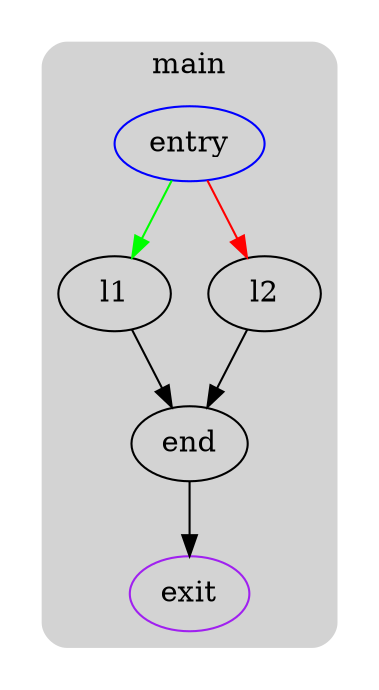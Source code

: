 digraph G {
  compound=true
  subgraph cluster_ {
    peripheries=0
    subgraph cluster_0 {
      label="main"
      color=darkgray
      style=rounded
      bgcolor=lightgray
      cluster_0_0[label="entry",shape=oval,color=blue,rank=source]
      cluster_0_1[label="l1",shape=oval]
      cluster_0_2[label="l2",shape=oval]
      cluster_0_3[label="end",shape=oval]
      cluster_0_exit[label=exit,color=purple,rank=sink]
      cluster_0_0 -> cluster_0_1 [color=green]
      cluster_0_0 -> cluster_0_2 [color=red]
      cluster_0_1 -> cluster_0_3
      cluster_0_2 -> cluster_0_3
      cluster_0_3 -> cluster_0_exit [color=black]
    }
  }
}
